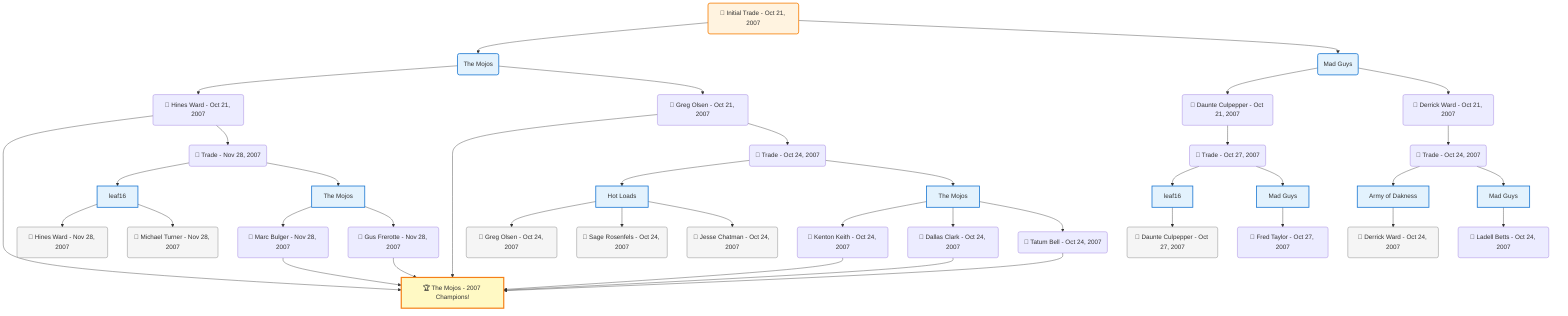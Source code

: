 flowchart TD

    TRADE_MAIN("🔄 Initial Trade - Oct 21, 2007")
    TEAM_1("The Mojos")
    TEAM_2("Mad Guys")
    NODE_a7ed07a6-5420-4b99-8ae3-52ac5f26f613("🔄 Hines Ward - Oct 21, 2007")
    CHAMP_bbe2d0ad-54cf-4c22-be82-b2a5f262a157_2007["🏆 The Mojos - 2007 Champions!"]
    TRADE_3a8d80a6-db8a-4d63-98e8-c495b5e26639_3("🔄 Trade - Nov 28, 2007")
    TEAM_66fb98f4-89a7-45f9-893a-b41d71e6249d_4["leaf16"]
    NODE_91e372ce-59bc-47bb-9e88-cf79be62c936("🔄 Hines Ward - Nov 28, 2007")
    NODE_d8df4f38-ad56-4192-a87e-5ff6f2166d58("🔄 Michael Turner - Nov 28, 2007")
    TEAM_bbe2d0ad-54cf-4c22-be82-b2a5f262a157_5["The Mojos"]
    NODE_4103b6d7-a28f-4a7d-8b6a-1ce4f5695239("🔄 Marc Bulger - Nov 28, 2007")
    NODE_420928ec-cddd-4579-b112-ce77f0f2fd56("🔄 Gus Frerotte - Nov 28, 2007")
    NODE_d004e552-ba1f-4f47-9539-624fc836fe72("🔄 Greg Olsen - Oct 21, 2007")
    TRADE_4662e45f-9e71-47d2-a1be-e6da1eef0dcd_6("🔄 Trade - Oct 24, 2007")
    TEAM_8e9f18ff-62c3-40e8-bb10-32f74cf4ee33_7["Hot Loads"]
    NODE_497e9d5a-3bc9-4ca4-8828-d30851fe786d("🔄 Greg Olsen - Oct 24, 2007")
    NODE_64760d7a-a777-4278-be93-a241345552be("🔄 Sage Rosenfels - Oct 24, 2007")
    NODE_5274181a-578e-429d-bb83-a2e156caf6c0("🔄 Jesse Chatman - Oct 24, 2007")
    TEAM_bbe2d0ad-54cf-4c22-be82-b2a5f262a157_8["The Mojos"]
    NODE_9f96722c-4017-466b-b54a-06f02e9dce4c("🔄 Kenton Keith - Oct 24, 2007")
    NODE_f6a179a1-e026-484d-9015-d45f15d3b914("🔄 Dallas Clark - Oct 24, 2007")
    NODE_93b976f1-2eb9-42ae-b4b7-f0e7eab777f9("🔄 Tatum Bell - Oct 24, 2007")
    NODE_cff5655f-ac9d-487f-8ed1-92e3214e7365("🔄 Daunte Culpepper - Oct 21, 2007")
    TRADE_d82814c6-efe8-490e-b050-0827437467f5_9("🔄 Trade - Oct 27, 2007")
    TEAM_66fb98f4-89a7-45f9-893a-b41d71e6249d_10["leaf16"]
    NODE_40344948-41af-46d8-aa96-162bd5375742("🔄 Daunte Culpepper - Oct 27, 2007")
    TEAM_f5908944-6efd-40eb-af54-6c53004e0e2f_11["Mad Guys"]
    NODE_7c19adeb-a389-46dd-b0ce-fd57c985fe12("🔄 Fred Taylor - Oct 27, 2007")
    NODE_81120f5b-22bd-47e9-ab35-f04a90bb4058("🔄 Derrick Ward - Oct 21, 2007")
    TRADE_25353955-008c-4061-a94f-c2f38bd5f009_12("🔄 Trade - Oct 24, 2007")
    TEAM_40f7599b-e68f-4bf4-9553-bf7e10924635_13["Army of Dakness"]
    NODE_1a6c2671-f892-47bc-a02b-48de9fec7422("🔄 Derrick Ward - Oct 24, 2007")
    TEAM_f5908944-6efd-40eb-af54-6c53004e0e2f_14["Mad Guys"]
    NODE_1b4d153f-f93c-4472-8458-b95431e8694e("🔄 Ladell Betts - Oct 24, 2007")

    TRADE_MAIN --> TEAM_1
    TRADE_MAIN --> TEAM_2
    TEAM_1 --> NODE_a7ed07a6-5420-4b99-8ae3-52ac5f26f613
    NODE_a7ed07a6-5420-4b99-8ae3-52ac5f26f613 --> CHAMP_bbe2d0ad-54cf-4c22-be82-b2a5f262a157_2007
    NODE_a7ed07a6-5420-4b99-8ae3-52ac5f26f613 --> TRADE_3a8d80a6-db8a-4d63-98e8-c495b5e26639_3
    TRADE_3a8d80a6-db8a-4d63-98e8-c495b5e26639_3 --> TEAM_66fb98f4-89a7-45f9-893a-b41d71e6249d_4
    TEAM_66fb98f4-89a7-45f9-893a-b41d71e6249d_4 --> NODE_91e372ce-59bc-47bb-9e88-cf79be62c936
    TEAM_66fb98f4-89a7-45f9-893a-b41d71e6249d_4 --> NODE_d8df4f38-ad56-4192-a87e-5ff6f2166d58
    TRADE_3a8d80a6-db8a-4d63-98e8-c495b5e26639_3 --> TEAM_bbe2d0ad-54cf-4c22-be82-b2a5f262a157_5
    TEAM_bbe2d0ad-54cf-4c22-be82-b2a5f262a157_5 --> NODE_4103b6d7-a28f-4a7d-8b6a-1ce4f5695239
    NODE_4103b6d7-a28f-4a7d-8b6a-1ce4f5695239 --> CHAMP_bbe2d0ad-54cf-4c22-be82-b2a5f262a157_2007
    TEAM_bbe2d0ad-54cf-4c22-be82-b2a5f262a157_5 --> NODE_420928ec-cddd-4579-b112-ce77f0f2fd56
    NODE_420928ec-cddd-4579-b112-ce77f0f2fd56 --> CHAMP_bbe2d0ad-54cf-4c22-be82-b2a5f262a157_2007
    TEAM_1 --> NODE_d004e552-ba1f-4f47-9539-624fc836fe72
    NODE_d004e552-ba1f-4f47-9539-624fc836fe72 --> CHAMP_bbe2d0ad-54cf-4c22-be82-b2a5f262a157_2007
    NODE_d004e552-ba1f-4f47-9539-624fc836fe72 --> TRADE_4662e45f-9e71-47d2-a1be-e6da1eef0dcd_6
    TRADE_4662e45f-9e71-47d2-a1be-e6da1eef0dcd_6 --> TEAM_8e9f18ff-62c3-40e8-bb10-32f74cf4ee33_7
    TEAM_8e9f18ff-62c3-40e8-bb10-32f74cf4ee33_7 --> NODE_497e9d5a-3bc9-4ca4-8828-d30851fe786d
    TEAM_8e9f18ff-62c3-40e8-bb10-32f74cf4ee33_7 --> NODE_64760d7a-a777-4278-be93-a241345552be
    TEAM_8e9f18ff-62c3-40e8-bb10-32f74cf4ee33_7 --> NODE_5274181a-578e-429d-bb83-a2e156caf6c0
    TRADE_4662e45f-9e71-47d2-a1be-e6da1eef0dcd_6 --> TEAM_bbe2d0ad-54cf-4c22-be82-b2a5f262a157_8
    TEAM_bbe2d0ad-54cf-4c22-be82-b2a5f262a157_8 --> NODE_9f96722c-4017-466b-b54a-06f02e9dce4c
    NODE_9f96722c-4017-466b-b54a-06f02e9dce4c --> CHAMP_bbe2d0ad-54cf-4c22-be82-b2a5f262a157_2007
    TEAM_bbe2d0ad-54cf-4c22-be82-b2a5f262a157_8 --> NODE_f6a179a1-e026-484d-9015-d45f15d3b914
    NODE_f6a179a1-e026-484d-9015-d45f15d3b914 --> CHAMP_bbe2d0ad-54cf-4c22-be82-b2a5f262a157_2007
    TEAM_bbe2d0ad-54cf-4c22-be82-b2a5f262a157_8 --> NODE_93b976f1-2eb9-42ae-b4b7-f0e7eab777f9
    NODE_93b976f1-2eb9-42ae-b4b7-f0e7eab777f9 --> CHAMP_bbe2d0ad-54cf-4c22-be82-b2a5f262a157_2007
    TEAM_2 --> NODE_cff5655f-ac9d-487f-8ed1-92e3214e7365
    NODE_cff5655f-ac9d-487f-8ed1-92e3214e7365 --> TRADE_d82814c6-efe8-490e-b050-0827437467f5_9
    TRADE_d82814c6-efe8-490e-b050-0827437467f5_9 --> TEAM_66fb98f4-89a7-45f9-893a-b41d71e6249d_10
    TEAM_66fb98f4-89a7-45f9-893a-b41d71e6249d_10 --> NODE_40344948-41af-46d8-aa96-162bd5375742
    TRADE_d82814c6-efe8-490e-b050-0827437467f5_9 --> TEAM_f5908944-6efd-40eb-af54-6c53004e0e2f_11
    TEAM_f5908944-6efd-40eb-af54-6c53004e0e2f_11 --> NODE_7c19adeb-a389-46dd-b0ce-fd57c985fe12
    TEAM_2 --> NODE_81120f5b-22bd-47e9-ab35-f04a90bb4058
    NODE_81120f5b-22bd-47e9-ab35-f04a90bb4058 --> TRADE_25353955-008c-4061-a94f-c2f38bd5f009_12
    TRADE_25353955-008c-4061-a94f-c2f38bd5f009_12 --> TEAM_40f7599b-e68f-4bf4-9553-bf7e10924635_13
    TEAM_40f7599b-e68f-4bf4-9553-bf7e10924635_13 --> NODE_1a6c2671-f892-47bc-a02b-48de9fec7422
    TRADE_25353955-008c-4061-a94f-c2f38bd5f009_12 --> TEAM_f5908944-6efd-40eb-af54-6c53004e0e2f_14
    TEAM_f5908944-6efd-40eb-af54-6c53004e0e2f_14 --> NODE_1b4d153f-f93c-4472-8458-b95431e8694e

    %% Node styling
    classDef teamNode fill:#e3f2fd,stroke:#1976d2,stroke-width:2px
    classDef tradeNode fill:#fff3e0,stroke:#f57c00,stroke-width:2px
    classDef playerNode fill:#f3e5f5,stroke:#7b1fa2,stroke-width:1px
    classDef nonRootPlayerNode fill:#f5f5f5,stroke:#757575,stroke-width:1px
    classDef endNode fill:#ffebee,stroke:#c62828,stroke-width:2px
    classDef waiverNode fill:#e8f5e8,stroke:#388e3c,stroke-width:2px
    classDef championshipNode fill:#fff9c4,stroke:#f57f17,stroke-width:3px

    class TEAM_1,TEAM_2,TEAM_66fb98f4-89a7-45f9-893a-b41d71e6249d_4,TEAM_bbe2d0ad-54cf-4c22-be82-b2a5f262a157_5,TEAM_8e9f18ff-62c3-40e8-bb10-32f74cf4ee33_7,TEAM_bbe2d0ad-54cf-4c22-be82-b2a5f262a157_8,TEAM_66fb98f4-89a7-45f9-893a-b41d71e6249d_10,TEAM_f5908944-6efd-40eb-af54-6c53004e0e2f_11,TEAM_40f7599b-e68f-4bf4-9553-bf7e10924635_13,TEAM_f5908944-6efd-40eb-af54-6c53004e0e2f_14 teamNode
    class CHAMP_bbe2d0ad-54cf-4c22-be82-b2a5f262a157_2007 championshipNode
    class NODE_91e372ce-59bc-47bb-9e88-cf79be62c936,NODE_d8df4f38-ad56-4192-a87e-5ff6f2166d58,NODE_497e9d5a-3bc9-4ca4-8828-d30851fe786d,NODE_64760d7a-a777-4278-be93-a241345552be,NODE_5274181a-578e-429d-bb83-a2e156caf6c0,NODE_40344948-41af-46d8-aa96-162bd5375742,NODE_1a6c2671-f892-47bc-a02b-48de9fec7422 nonRootPlayerNode
    class TRADE_MAIN tradeNode